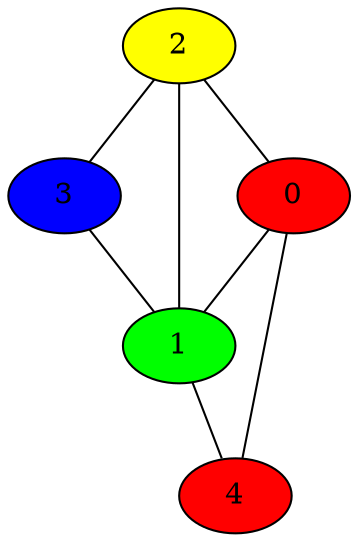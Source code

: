 graph G { 
	2 -- 3;
	2 -- 1;
	2 -- 0;
	3 -- 1;
	0 -- 1;
	0 -- 4;
	1 -- 4;
	1 [style=filled, fillcolor=green]
	0 [style=filled, fillcolor=red]
	2 [style=filled, fillcolor=yellow]
	3 [style=filled, fillcolor=blue]
	4 [style=filled, fillcolor=red]
}